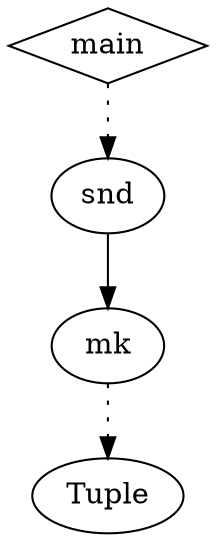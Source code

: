 digraph "example" {
margin = 0
20 [ shape = diamond ]
4 [ label = "Tuple"];
8 [ label = "snd"];
8 -> 15;
15 [ label = "mk"];
15 -> 4 [style="dotted"];
20 [ label = "main"];
20 -> 8 [style="dotted"];
}

